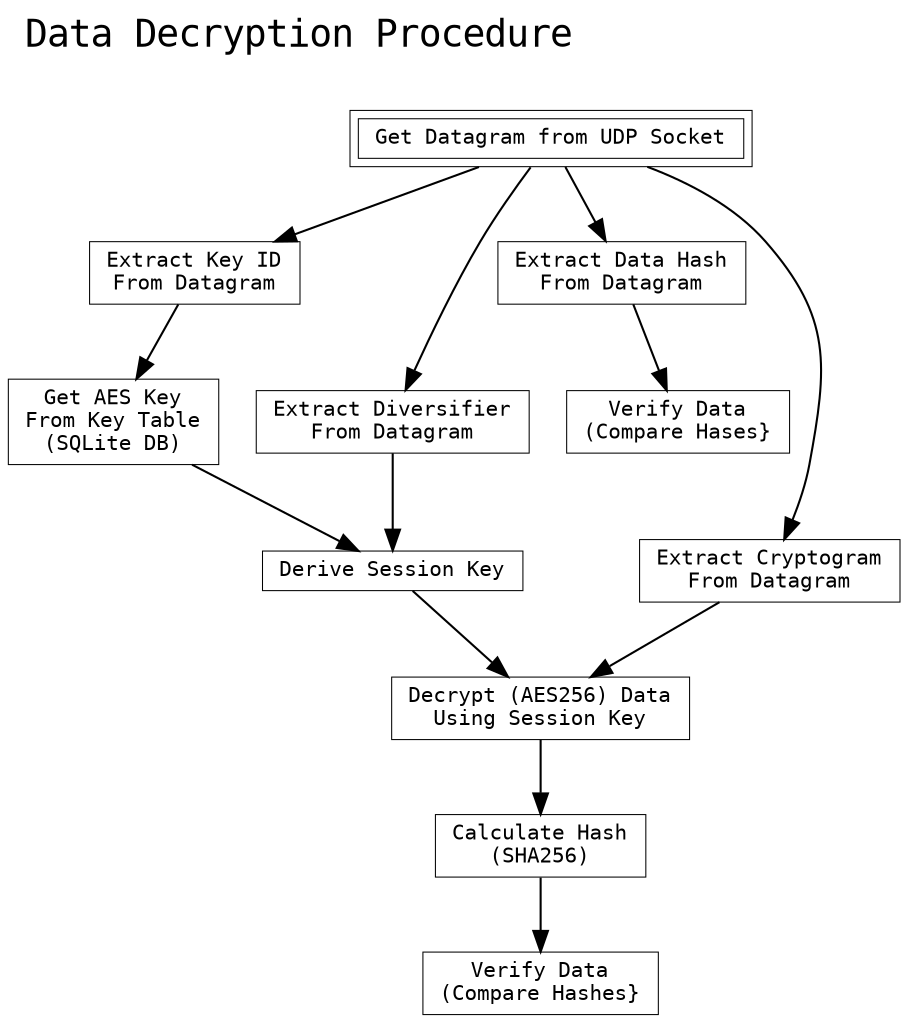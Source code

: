 digraph G {
  graph [fontname=Courier,fontsize=10.0,labeljust=l,nojustify=true];

  labelloc="t";

  label="Data Decryption Procedure\n\n";
  fontsize=18;

  node [shape=box,width=0.2,height=0.2,fontname=Courier,fontsize=10.0,penwidth=0.5];
  rankdir=TB;
  "Get Datagram from UDP Socket" [peripheries = 2]
  "Get Datagram from UDP Socket"->"Extract Key ID\nFrom Datagram"->"Get AES Key\nFrom Key Table\n(SQLite DB)"->"Derive Session Key"
  "Get Datagram from UDP Socket"->"Extract Diversifier\nFrom Datagram"->"Derive Session Key"
  "Get Datagram from UDP Socket"->"Extract Data Hash\nFrom Datagram"->"Verify Data\n(Compare Hases}"
  "Get Datagram from UDP Socket"->"Extract Cryptogram\nFrom Datagram"->"Decrypt (AES256) Data\nUsing Session Key"
  "Derive Session Key"->"Decrypt (AES256) Data\nUsing Session Key"->"Calculate Hash\n(SHA256)"->"Verify Data\n(Compare Hashes}"

}
